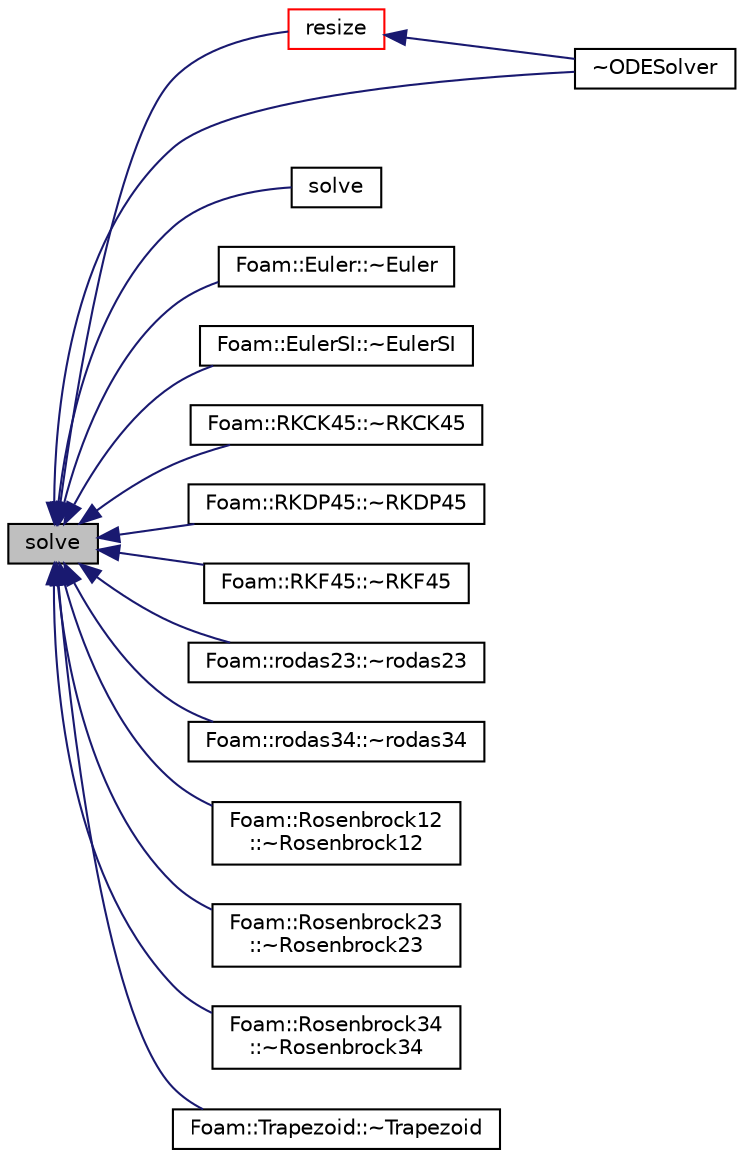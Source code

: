 digraph "solve"
{
  bgcolor="transparent";
  edge [fontname="Helvetica",fontsize="10",labelfontname="Helvetica",labelfontsize="10"];
  node [fontname="Helvetica",fontsize="10",shape=record];
  rankdir="LR";
  Node563 [label="solve",height=0.2,width=0.4,color="black", fillcolor="grey75", style="filled", fontcolor="black"];
  Node563 -> Node564 [dir="back",color="midnightblue",fontsize="10",style="solid",fontname="Helvetica"];
  Node564 [label="resize",height=0.2,width=0.4,color="red",URL="$a26689.html#acf0d23e4e2bb153ff62f004be1521ba4",tooltip="Resize the ODE solver. "];
  Node564 -> Node591 [dir="back",color="midnightblue",fontsize="10",style="solid",fontname="Helvetica"];
  Node591 [label="~ODESolver",height=0.2,width=0.4,color="black",URL="$a26689.html#ada8aca080dd426f5addd7412376b2664",tooltip="Destructor. "];
  Node563 -> Node592 [dir="back",color="midnightblue",fontsize="10",style="solid",fontname="Helvetica"];
  Node592 [label="solve",height=0.2,width=0.4,color="black",URL="$a26689.html#a454627b4b7322939e93501f42d876bf1",tooltip="Solve the ODE system as far as possible upto dxTry. "];
  Node563 -> Node568 [dir="back",color="midnightblue",fontsize="10",style="solid",fontname="Helvetica"];
  Node568 [label="Foam::Euler::~Euler",height=0.2,width=0.4,color="black",URL="$a24969.html#afaa91117a57b93d84666d863e11f30bf",tooltip="Destructor. "];
  Node563 -> Node570 [dir="back",color="midnightblue",fontsize="10",style="solid",fontname="Helvetica"];
  Node570 [label="Foam::EulerSI::~EulerSI",height=0.2,width=0.4,color="black",URL="$a26685.html#a431aaeb2faae83cbbeefe8719888fa47",tooltip="Destructor. "];
  Node563 -> Node591 [dir="back",color="midnightblue",fontsize="10",style="solid",fontname="Helvetica"];
  Node563 -> Node580 [dir="back",color="midnightblue",fontsize="10",style="solid",fontname="Helvetica"];
  Node580 [label="Foam::RKCK45::~RKCK45",height=0.2,width=0.4,color="black",URL="$a26697.html#aa5c5eb26f776d79b16a56e4bd12ca4cf",tooltip="Destructor. "];
  Node563 -> Node582 [dir="back",color="midnightblue",fontsize="10",style="solid",fontname="Helvetica"];
  Node582 [label="Foam::RKDP45::~RKDP45",height=0.2,width=0.4,color="black",URL="$a26701.html#a91e33cd6b66201905f63afe6355f0f30",tooltip="Destructor. "];
  Node563 -> Node584 [dir="back",color="midnightblue",fontsize="10",style="solid",fontname="Helvetica"];
  Node584 [label="Foam::RKF45::~RKF45",height=0.2,width=0.4,color="black",URL="$a26705.html#a889bf4b2b00d9ea5d96022225167ad3c",tooltip="Destructor. "];
  Node563 -> Node576 [dir="back",color="midnightblue",fontsize="10",style="solid",fontname="Helvetica"];
  Node576 [label="Foam::rodas23::~rodas23",height=0.2,width=0.4,color="black",URL="$a26709.html#a65502b127094a06f83fc57103655d21e",tooltip="Destructor. "];
  Node563 -> Node578 [dir="back",color="midnightblue",fontsize="10",style="solid",fontname="Helvetica"];
  Node578 [label="Foam::rodas34::~rodas34",height=0.2,width=0.4,color="black",URL="$a26713.html#a0a82c568ee4b998c7d0301a8857d0813",tooltip="Destructor. "];
  Node563 -> Node572 [dir="back",color="midnightblue",fontsize="10",style="solid",fontname="Helvetica"];
  Node572 [label="Foam::Rosenbrock12\l::~Rosenbrock12",height=0.2,width=0.4,color="black",URL="$a26717.html#ab73e629d1868d20ec7a504ad24f9eea7",tooltip="Destructor. "];
  Node563 -> Node574 [dir="back",color="midnightblue",fontsize="10",style="solid",fontname="Helvetica"];
  Node574 [label="Foam::Rosenbrock23\l::~Rosenbrock23",height=0.2,width=0.4,color="black",URL="$a26721.html#a6f5feae7b320d5f49a1811259e06f678",tooltip="Destructor. "];
  Node563 -> Node586 [dir="back",color="midnightblue",fontsize="10",style="solid",fontname="Helvetica"];
  Node586 [label="Foam::Rosenbrock34\l::~Rosenbrock34",height=0.2,width=0.4,color="black",URL="$a26725.html#ac2809986792c9cd7d03d3bfa37b3c640",tooltip="Destructor. "];
  Node563 -> Node566 [dir="back",color="midnightblue",fontsize="10",style="solid",fontname="Helvetica"];
  Node566 [label="Foam::Trapezoid::~Trapezoid",height=0.2,width=0.4,color="black",URL="$a26737.html#a4a3875a1089085db442d207c7851c905",tooltip="Destructor. "];
}
